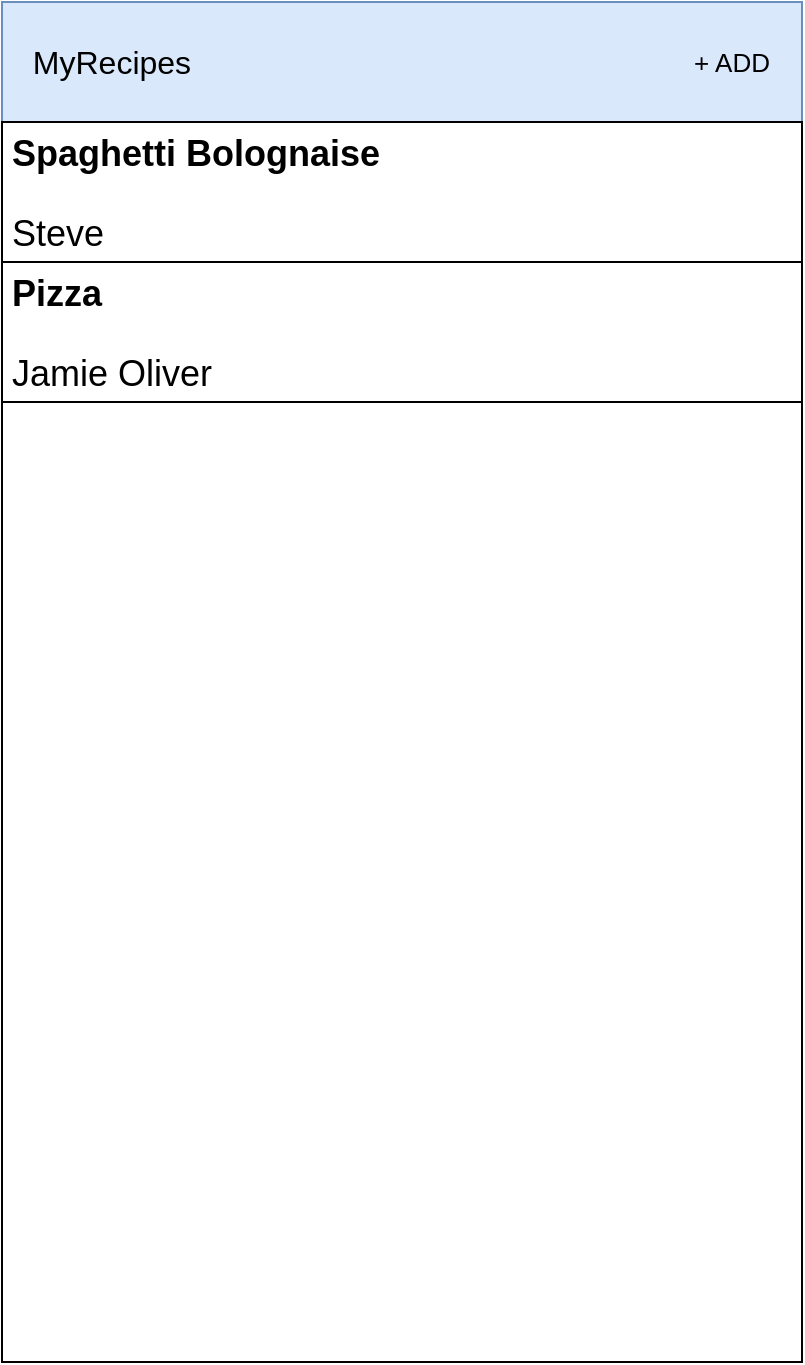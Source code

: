 <mxfile version="15.6.8" type="device" pages="2"><diagram id="VqWh42At-M7qIwy6vb9C" name="Recipes Home Page"><mxGraphModel dx="460" dy="752" grid="1" gridSize="10" guides="1" tooltips="1" connect="1" arrows="1" fold="1" page="1" pageScale="1" pageWidth="850" pageHeight="1100" math="0" shadow="0"><root><mxCell id="0"/><mxCell id="1" parent="0"/><mxCell id="qMBCQKHS34s1t4mDZAoz-1" value="" style="rounded=0;whiteSpace=wrap;html=1;" vertex="1" parent="1"><mxGeometry x="200" y="40" width="400" height="680" as="geometry"/></mxCell><mxCell id="qMBCQKHS34s1t4mDZAoz-3" value="" style="rounded=0;whiteSpace=wrap;html=1;fillColor=#dae8fc;strokeColor=#6c8ebf;" vertex="1" parent="1"><mxGeometry x="200" y="40" width="400" height="60" as="geometry"/></mxCell><mxCell id="qMBCQKHS34s1t4mDZAoz-4" value="&lt;font style=&quot;font-size: 16px&quot;&gt;MyRecipes&lt;/font&gt;" style="text;html=1;strokeColor=none;fillColor=none;align=center;verticalAlign=middle;whiteSpace=wrap;rounded=0;" vertex="1" parent="1"><mxGeometry x="210" y="50" width="90" height="40" as="geometry"/></mxCell><mxCell id="qMBCQKHS34s1t4mDZAoz-5" value="&lt;font style=&quot;font-size: 13px&quot;&gt;+ ADD&lt;/font&gt;" style="text;html=1;strokeColor=none;fillColor=none;align=center;verticalAlign=middle;whiteSpace=wrap;rounded=0;fontSize=14;" vertex="1" parent="1"><mxGeometry x="540" y="55" width="50" height="30" as="geometry"/></mxCell><mxCell id="qMBCQKHS34s1t4mDZAoz-6" value="" style="rounded=0;whiteSpace=wrap;html=1;fontSize=16;" vertex="1" parent="1"><mxGeometry x="200" y="100" width="400" height="70" as="geometry"/></mxCell><mxCell id="qMBCQKHS34s1t4mDZAoz-7" value="&lt;p style=&quot;line-height: 1&quot;&gt;&lt;/p&gt;&lt;h1 style=&quot;font-size: 18px&quot;&gt;&lt;font style=&quot;line-height: 1 ; font-size: 18px&quot;&gt;Spaghetti Bolognaise&lt;/font&gt;&lt;/h1&gt;&lt;p style=&quot;font-size: 18px&quot;&gt;&lt;font style=&quot;font-size: 18px&quot;&gt;Steve&lt;/font&gt;&lt;/p&gt;&lt;p&gt;&lt;/p&gt;" style="text;html=1;strokeColor=none;fillColor=none;spacing=5;spacingTop=-20;whiteSpace=wrap;overflow=hidden;rounded=0;fontSize=16;" vertex="1" parent="1"><mxGeometry x="200" y="100" width="210" height="70" as="geometry"/></mxCell><mxCell id="qMBCQKHS34s1t4mDZAoz-8" value="" style="rounded=0;whiteSpace=wrap;html=1;fontSize=16;" vertex="1" parent="1"><mxGeometry x="200" y="170" width="400" height="70" as="geometry"/></mxCell><mxCell id="qMBCQKHS34s1t4mDZAoz-9" value="&lt;p style=&quot;line-height: 1&quot;&gt;&lt;/p&gt;&lt;h1 style=&quot;font-size: 18px&quot;&gt;Pizza&lt;/h1&gt;&lt;p style=&quot;font-size: 18px&quot;&gt;Jamie Oliver&lt;/p&gt;&lt;p&gt;&lt;/p&gt;" style="text;html=1;strokeColor=none;fillColor=none;spacing=5;spacingTop=-20;whiteSpace=wrap;overflow=hidden;rounded=0;fontSize=16;" vertex="1" parent="1"><mxGeometry x="200" y="170" width="210" height="70" as="geometry"/></mxCell></root></mxGraphModel></diagram><diagram id="Wp8Ya5x1PryfuRBWV7uc" name="Recipe 1"><mxGraphModel dx="460" dy="752" grid="1" gridSize="10" guides="1" tooltips="1" connect="1" arrows="1" fold="1" page="1" pageScale="1" pageWidth="850" pageHeight="1100" math="0" shadow="0"><root><mxCell id="QphUBusk7F7kJmTgb7iL-0"/><mxCell id="QphUBusk7F7kJmTgb7iL-1" parent="QphUBusk7F7kJmTgb7iL-0"/><mxCell id="KtWklHwUFKNoWhVb8TJV-0" value="" style="rounded=0;whiteSpace=wrap;html=1;" vertex="1" parent="QphUBusk7F7kJmTgb7iL-1"><mxGeometry x="200" y="40" width="400" height="680" as="geometry"/></mxCell><mxCell id="KtWklHwUFKNoWhVb8TJV-1" value="" style="rounded=0;whiteSpace=wrap;html=1;fillColor=#dae8fc;strokeColor=#6c8ebf;" vertex="1" parent="QphUBusk7F7kJmTgb7iL-1"><mxGeometry x="200" y="40" width="400" height="60" as="geometry"/></mxCell><mxCell id="KtWklHwUFKNoWhVb8TJV-5" value="" style="shape=singleArrow;direction=west;whiteSpace=wrap;html=1;fontSize=18;arrowWidth=0.233;arrowSize=0.24;" vertex="1" parent="QphUBusk7F7kJmTgb7iL-1"><mxGeometry x="210" y="60" width="40" height="20" as="geometry"/></mxCell><mxCell id="KtWklHwUFKNoWhVb8TJV-6" value="&lt;b&gt;Spaghetti Bolognaise&lt;/b&gt;" style="text;html=1;strokeColor=none;fillColor=none;align=center;verticalAlign=middle;whiteSpace=wrap;rounded=0;fontSize=18;" vertex="1" parent="QphUBusk7F7kJmTgb7iL-1"><mxGeometry x="230" y="130" width="190" height="30" as="geometry"/></mxCell><mxCell id="KtWklHwUFKNoWhVb8TJV-8" value="Steve" style="text;html=1;strokeColor=none;fillColor=none;align=center;verticalAlign=middle;whiteSpace=wrap;rounded=0;fontSize=18;" vertex="1" parent="QphUBusk7F7kJmTgb7iL-1"><mxGeometry x="230" y="210" width="60" height="30" as="geometry"/></mxCell><mxCell id="KtWklHwUFKNoWhVb8TJV-9" value="&lt;font style=&quot;font-size: 16px&quot;&gt;Ingredients&lt;/font&gt;" style="text;html=1;strokeColor=none;fillColor=none;align=center;verticalAlign=middle;whiteSpace=wrap;rounded=0;fontSize=18;" vertex="1" parent="QphUBusk7F7kJmTgb7iL-1"><mxGeometry x="220" y="257" width="90" height="30" as="geometry"/></mxCell><mxCell id="KtWklHwUFKNoWhVb8TJV-10" value="Spaghetti" style="text;html=1;strokeColor=none;fillColor=none;align=center;verticalAlign=middle;whiteSpace=wrap;rounded=0;fontSize=16;" vertex="1" parent="QphUBusk7F7kJmTgb7iL-1"><mxGeometry x="232" y="279" width="80" height="30" as="geometry"/></mxCell><mxCell id="KtWklHwUFKNoWhVb8TJV-11" value="500g mince" style="text;html=1;strokeColor=none;fillColor=none;align=center;verticalAlign=middle;whiteSpace=wrap;rounded=0;fontSize=16;" vertex="1" parent="QphUBusk7F7kJmTgb7iL-1"><mxGeometry x="230" y="297" width="100" height="30" as="geometry"/></mxCell><mxCell id="KtWklHwUFKNoWhVb8TJV-12" value="Tomatoes" style="text;html=1;strokeColor=none;fillColor=none;align=center;verticalAlign=middle;whiteSpace=wrap;rounded=0;fontSize=16;" vertex="1" parent="QphUBusk7F7kJmTgb7iL-1"><mxGeometry x="233" y="316" width="80" height="30" as="geometry"/></mxCell><mxCell id="KtWklHwUFKNoWhVb8TJV-13" value="&lt;font style=&quot;font-size: 16px&quot;&gt;Steps&lt;br&gt;&lt;/font&gt;" style="text;html=1;strokeColor=none;fillColor=none;align=center;verticalAlign=middle;whiteSpace=wrap;rounded=0;fontSize=18;" vertex="1" parent="QphUBusk7F7kJmTgb7iL-1"><mxGeometry x="220" y="357" width="90" height="30" as="geometry"/></mxCell><mxCell id="KtWklHwUFKNoWhVb8TJV-14" value="1. Boil Water" style="text;html=1;strokeColor=none;fillColor=none;align=center;verticalAlign=middle;whiteSpace=wrap;rounded=0;fontSize=16;" vertex="1" parent="QphUBusk7F7kJmTgb7iL-1"><mxGeometry x="240" y="377" width="100" height="30" as="geometry"/></mxCell><mxCell id="KtWklHwUFKNoWhVb8TJV-15" value="2. Add salt" style="text;html=1;strokeColor=none;fillColor=none;align=center;verticalAlign=middle;whiteSpace=wrap;rounded=0;fontSize=16;" vertex="1" parent="QphUBusk7F7kJmTgb7iL-1"><mxGeometry x="233" y="397" width="100" height="30" as="geometry"/></mxCell><mxCell id="KtWklHwUFKNoWhVb8TJV-16" value="3. Add spaghetti" style="text;html=1;strokeColor=none;fillColor=none;align=center;verticalAlign=middle;whiteSpace=wrap;rounded=0;fontSize=16;" vertex="1" parent="QphUBusk7F7kJmTgb7iL-1"><mxGeometry x="244" y="417" width="118" height="30" as="geometry"/></mxCell><mxCell id="KtWklHwUFKNoWhVb8TJV-17" value="SAVE" style="rounded=1;whiteSpace=wrap;html=1;fontSize=16;" vertex="1" parent="QphUBusk7F7kJmTgb7iL-1"><mxGeometry x="250" y="507" width="130" height="40" as="geometry"/></mxCell><mxCell id="KtWklHwUFKNoWhVb8TJV-18" value="DELETE" style="rounded=1;whiteSpace=wrap;html=1;fontSize=16;" vertex="1" parent="QphUBusk7F7kJmTgb7iL-1"><mxGeometry x="400" y="507" width="130" height="40" as="geometry"/></mxCell></root></mxGraphModel></diagram></mxfile>